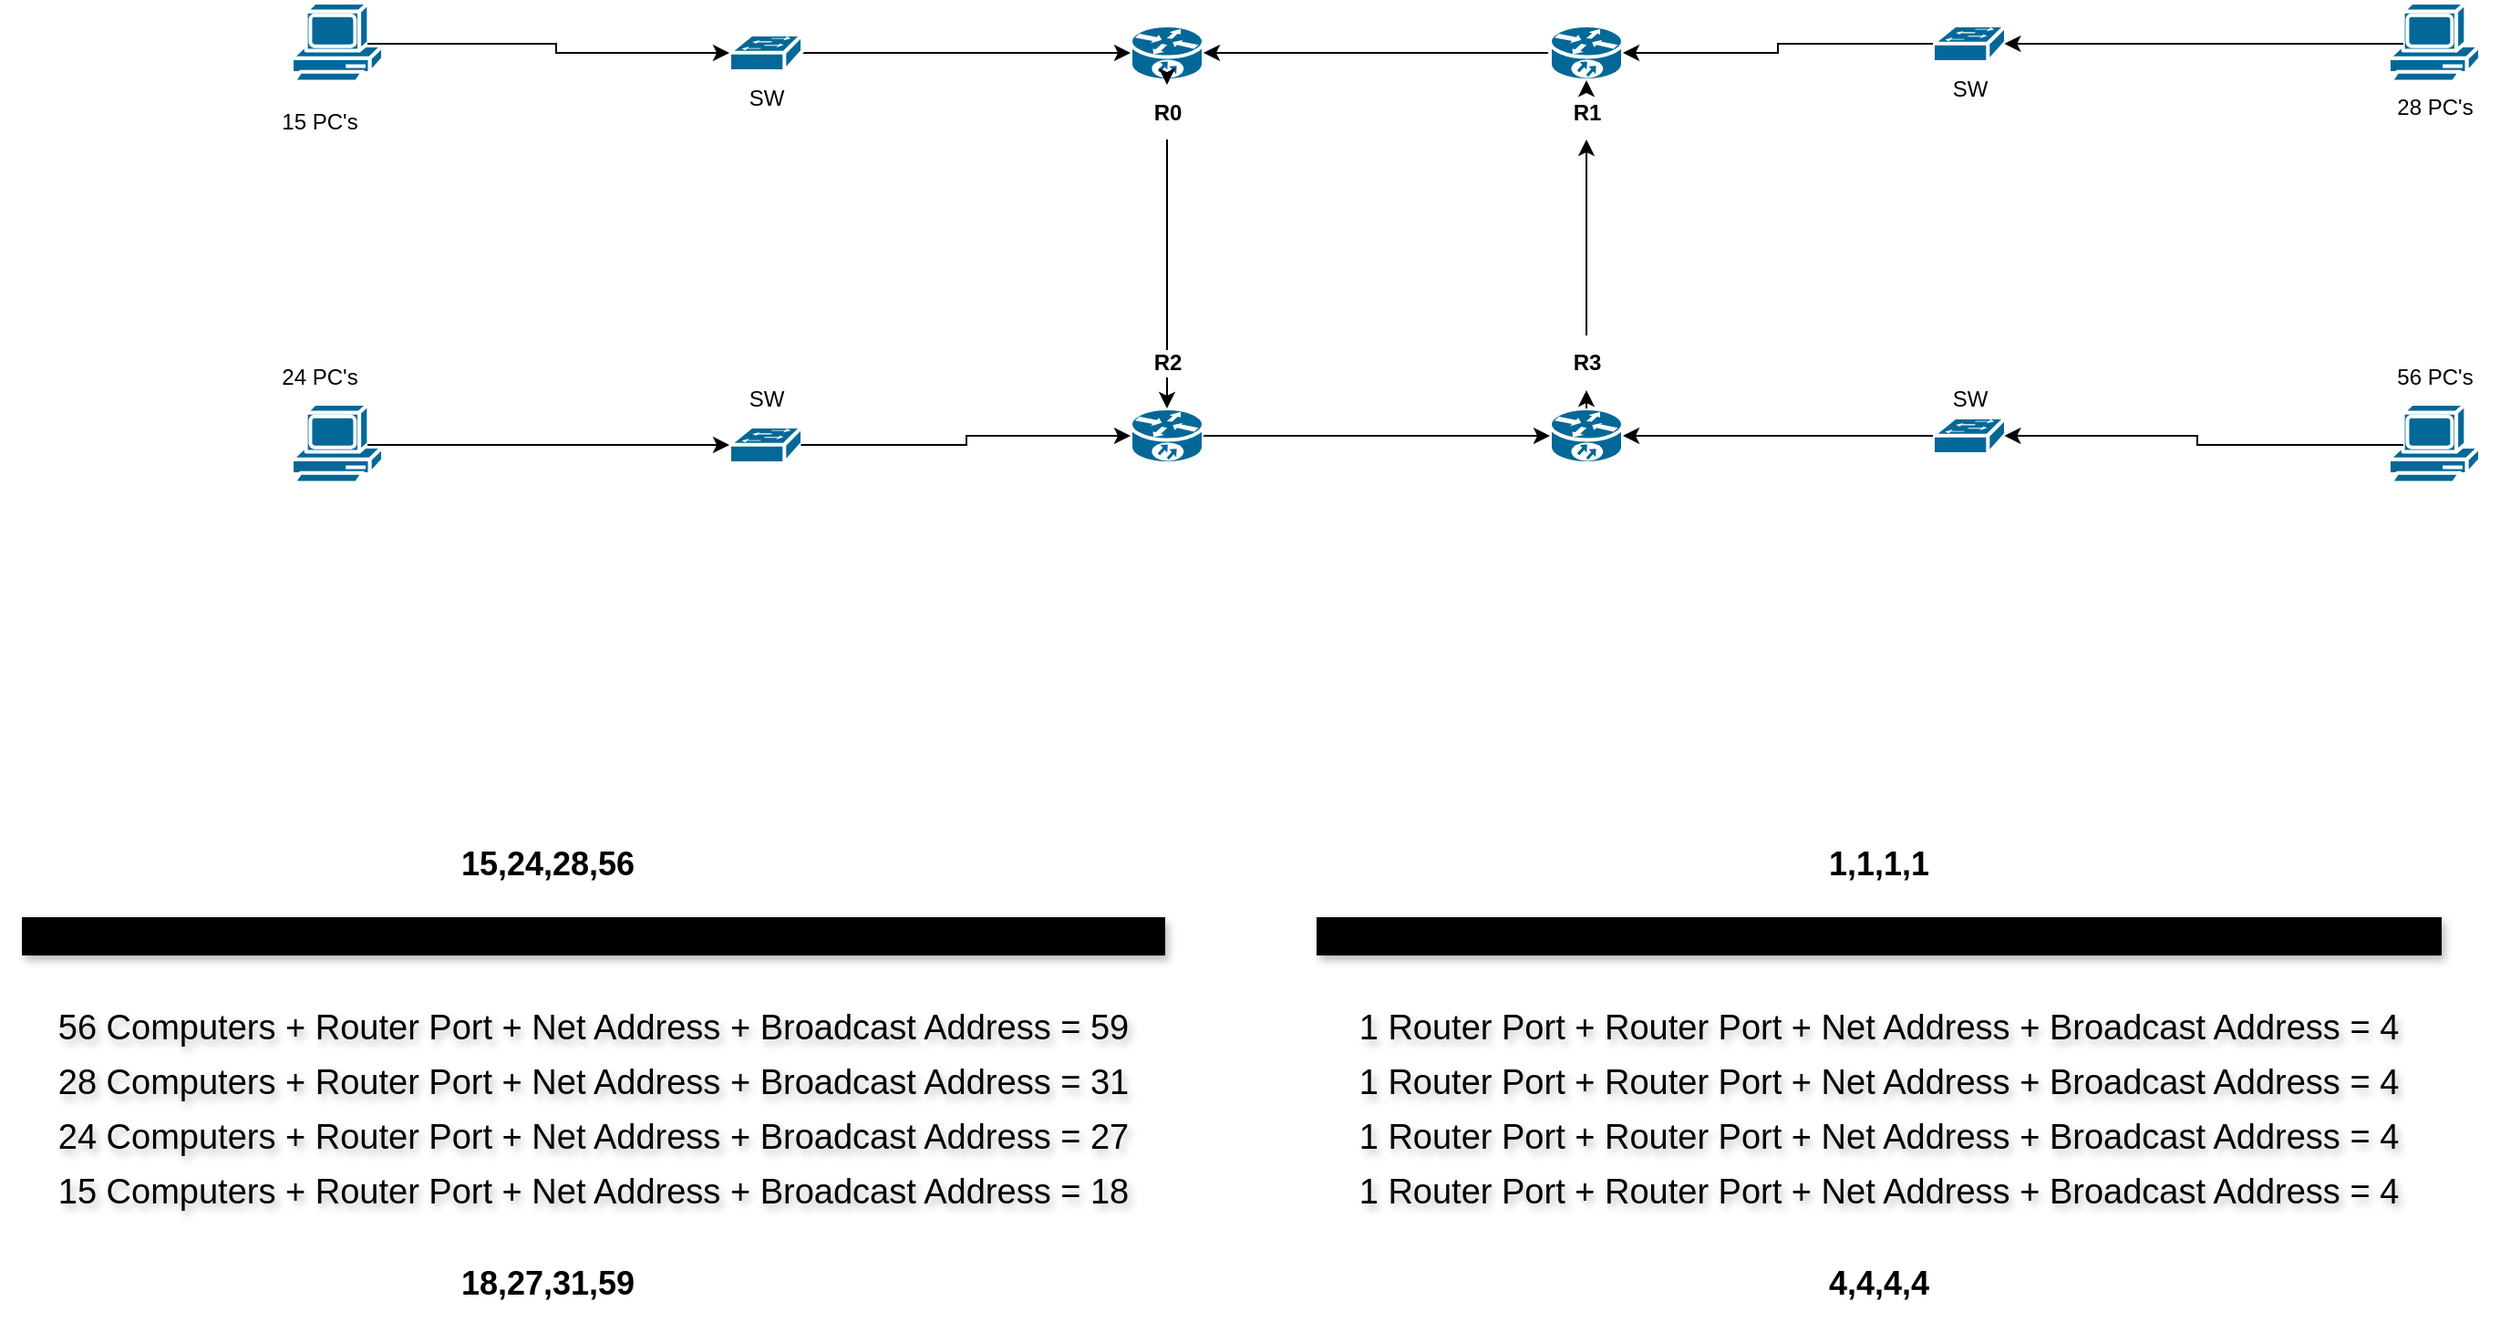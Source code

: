 <mxfile version="27.0.9">
  <diagram name="Page-1" id="5Tx74xS0qSwGj4PKJpqM">
    <mxGraphModel dx="2435" dy="878" grid="1" gridSize="10" guides="1" tooltips="1" connect="1" arrows="1" fold="1" page="1" pageScale="1" pageWidth="850" pageHeight="1100" math="0" shadow="0">
      <root>
        <mxCell id="0" />
        <mxCell id="1" parent="0" />
        <mxCell id="ZUMvITLSYGSGIxtLo2zt-1" value="" style="shape=mxgraph.cisco.routers.10700;sketch=0;html=1;pointerEvents=1;dashed=0;fillColor=#036897;strokeColor=#ffffff;strokeWidth=2;verticalLabelPosition=bottom;verticalAlign=top;align=center;outlineConnect=0;" vertex="1" parent="1">
          <mxGeometry x="240" y="150" width="40" height="30" as="geometry" />
        </mxCell>
        <mxCell id="ZUMvITLSYGSGIxtLo2zt-20" style="edgeStyle=orthogonalEdgeStyle;rounded=0;orthogonalLoop=1;jettySize=auto;html=1;exitX=0;exitY=0.5;exitDx=0;exitDy=0;exitPerimeter=0;" edge="1" parent="1" source="ZUMvITLSYGSGIxtLo2zt-2" target="ZUMvITLSYGSGIxtLo2zt-1">
          <mxGeometry relative="1" as="geometry" />
        </mxCell>
        <mxCell id="ZUMvITLSYGSGIxtLo2zt-2" value="" style="shape=mxgraph.cisco.routers.10700;sketch=0;html=1;pointerEvents=1;dashed=0;fillColor=#036897;strokeColor=#ffffff;strokeWidth=2;verticalLabelPosition=bottom;verticalAlign=top;align=center;outlineConnect=0;" vertex="1" parent="1">
          <mxGeometry x="470" y="150" width="40" height="30" as="geometry" />
        </mxCell>
        <mxCell id="ZUMvITLSYGSGIxtLo2zt-3" value="" style="shape=mxgraph.cisco.routers.10700;sketch=0;html=1;pointerEvents=1;dashed=0;fillColor=#036897;strokeColor=#ffffff;strokeWidth=2;verticalLabelPosition=bottom;verticalAlign=top;align=center;outlineConnect=0;" vertex="1" parent="1">
          <mxGeometry x="240" y="360" width="40" height="30" as="geometry" />
        </mxCell>
        <mxCell id="ZUMvITLSYGSGIxtLo2zt-4" value="" style="shape=mxgraph.cisco.routers.10700;sketch=0;html=1;pointerEvents=1;dashed=0;fillColor=#036897;strokeColor=#ffffff;strokeWidth=2;verticalLabelPosition=bottom;verticalAlign=top;align=center;outlineConnect=0;" vertex="1" parent="1">
          <mxGeometry x="470" y="360" width="40" height="30" as="geometry" />
        </mxCell>
        <mxCell id="ZUMvITLSYGSGIxtLo2zt-21" style="edgeStyle=orthogonalEdgeStyle;rounded=0;orthogonalLoop=1;jettySize=auto;html=1;exitX=0.98;exitY=0.5;exitDx=0;exitDy=0;exitPerimeter=0;" edge="1" parent="1" source="ZUMvITLSYGSGIxtLo2zt-6" target="ZUMvITLSYGSGIxtLo2zt-1">
          <mxGeometry relative="1" as="geometry" />
        </mxCell>
        <mxCell id="ZUMvITLSYGSGIxtLo2zt-6" value="" style="shape=mxgraph.cisco.switches.workgroup_switch;sketch=0;html=1;pointerEvents=1;dashed=0;fillColor=#036897;strokeColor=#ffffff;strokeWidth=2;verticalLabelPosition=bottom;verticalAlign=top;align=center;outlineConnect=0;" vertex="1" parent="1">
          <mxGeometry x="20" y="155" width="40" height="20" as="geometry" />
        </mxCell>
        <mxCell id="ZUMvITLSYGSGIxtLo2zt-7" value="" style="shape=mxgraph.cisco.switches.workgroup_switch;sketch=0;html=1;pointerEvents=1;dashed=0;fillColor=#036897;strokeColor=#ffffff;strokeWidth=2;verticalLabelPosition=bottom;verticalAlign=top;align=center;outlineConnect=0;" vertex="1" parent="1">
          <mxGeometry x="20" y="370" width="40" height="20" as="geometry" />
        </mxCell>
        <mxCell id="ZUMvITLSYGSGIxtLo2zt-9" value="" style="shape=mxgraph.cisco.switches.workgroup_switch;sketch=0;html=1;pointerEvents=1;dashed=0;fillColor=#036897;strokeColor=#ffffff;strokeWidth=2;verticalLabelPosition=bottom;verticalAlign=top;align=center;outlineConnect=0;" vertex="1" parent="1">
          <mxGeometry x="680" y="150" width="40" height="20" as="geometry" />
        </mxCell>
        <mxCell id="ZUMvITLSYGSGIxtLo2zt-10" value="" style="shape=mxgraph.cisco.switches.workgroup_switch;sketch=0;html=1;pointerEvents=1;dashed=0;fillColor=#036897;strokeColor=#ffffff;strokeWidth=2;verticalLabelPosition=bottom;verticalAlign=top;align=center;outlineConnect=0;" vertex="1" parent="1">
          <mxGeometry x="680" y="365" width="40" height="20" as="geometry" />
        </mxCell>
        <mxCell id="ZUMvITLSYGSGIxtLo2zt-11" value="" style="shape=mxgraph.cisco.computers_and_peripherals.pc;sketch=0;html=1;pointerEvents=1;dashed=0;fillColor=#036897;strokeColor=#ffffff;strokeWidth=2;verticalLabelPosition=bottom;verticalAlign=top;align=center;outlineConnect=0;" vertex="1" parent="1">
          <mxGeometry x="-220" y="137.5" width="50" height="45" as="geometry" />
        </mxCell>
        <mxCell id="ZUMvITLSYGSGIxtLo2zt-12" value="" style="shape=mxgraph.cisco.computers_and_peripherals.pc;sketch=0;html=1;pointerEvents=1;dashed=0;fillColor=#036897;strokeColor=#ffffff;strokeWidth=2;verticalLabelPosition=bottom;verticalAlign=top;align=center;outlineConnect=0;" vertex="1" parent="1">
          <mxGeometry x="-220" y="357.5" width="50" height="45" as="geometry" />
        </mxCell>
        <mxCell id="ZUMvITLSYGSGIxtLo2zt-13" value="" style="shape=mxgraph.cisco.computers_and_peripherals.pc;sketch=0;html=1;pointerEvents=1;dashed=0;fillColor=#036897;strokeColor=#ffffff;strokeWidth=2;verticalLabelPosition=bottom;verticalAlign=top;align=center;outlineConnect=0;" vertex="1" parent="1">
          <mxGeometry x="930" y="137.5" width="50" height="45" as="geometry" />
        </mxCell>
        <mxCell id="ZUMvITLSYGSGIxtLo2zt-14" value="" style="shape=mxgraph.cisco.computers_and_peripherals.pc;sketch=0;html=1;pointerEvents=1;dashed=0;fillColor=#036897;strokeColor=#ffffff;strokeWidth=2;verticalLabelPosition=bottom;verticalAlign=top;align=center;outlineConnect=0;" vertex="1" parent="1">
          <mxGeometry x="930" y="357.5" width="50" height="45" as="geometry" />
        </mxCell>
        <mxCell id="ZUMvITLSYGSGIxtLo2zt-16" style="edgeStyle=orthogonalEdgeStyle;rounded=0;orthogonalLoop=1;jettySize=auto;html=1;exitX=0.5;exitY=1;exitDx=0;exitDy=0;exitPerimeter=0;entryX=0.5;entryY=0;entryDx=0;entryDy=0;entryPerimeter=0;" edge="1" parent="1" source="ZUMvITLSYGSGIxtLo2zt-39" target="ZUMvITLSYGSGIxtLo2zt-3">
          <mxGeometry relative="1" as="geometry" />
        </mxCell>
        <mxCell id="ZUMvITLSYGSGIxtLo2zt-18" style="edgeStyle=orthogonalEdgeStyle;rounded=0;orthogonalLoop=1;jettySize=auto;html=1;exitX=1;exitY=0.5;exitDx=0;exitDy=0;exitPerimeter=0;entryX=0;entryY=0.5;entryDx=0;entryDy=0;entryPerimeter=0;" edge="1" parent="1" source="ZUMvITLSYGSGIxtLo2zt-3" target="ZUMvITLSYGSGIxtLo2zt-4">
          <mxGeometry relative="1" as="geometry" />
        </mxCell>
        <mxCell id="ZUMvITLSYGSGIxtLo2zt-19" style="edgeStyle=orthogonalEdgeStyle;rounded=0;orthogonalLoop=1;jettySize=auto;html=1;exitX=0.5;exitY=0;exitDx=0;exitDy=0;exitPerimeter=0;entryX=0.5;entryY=1;entryDx=0;entryDy=0;entryPerimeter=0;" edge="1" parent="1" source="ZUMvITLSYGSGIxtLo2zt-43" target="ZUMvITLSYGSGIxtLo2zt-2">
          <mxGeometry relative="1" as="geometry" />
        </mxCell>
        <mxCell id="ZUMvITLSYGSGIxtLo2zt-22" style="edgeStyle=orthogonalEdgeStyle;rounded=0;orthogonalLoop=1;jettySize=auto;html=1;exitX=0.98;exitY=0.5;exitDx=0;exitDy=0;exitPerimeter=0;entryX=0;entryY=0.5;entryDx=0;entryDy=0;entryPerimeter=0;" edge="1" parent="1" source="ZUMvITLSYGSGIxtLo2zt-7" target="ZUMvITLSYGSGIxtLo2zt-3">
          <mxGeometry relative="1" as="geometry" />
        </mxCell>
        <mxCell id="ZUMvITLSYGSGIxtLo2zt-23" style="edgeStyle=orthogonalEdgeStyle;rounded=0;orthogonalLoop=1;jettySize=auto;html=1;exitX=0;exitY=0.5;exitDx=0;exitDy=0;exitPerimeter=0;entryX=1;entryY=0.5;entryDx=0;entryDy=0;entryPerimeter=0;" edge="1" parent="1" source="ZUMvITLSYGSGIxtLo2zt-10" target="ZUMvITLSYGSGIxtLo2zt-4">
          <mxGeometry relative="1" as="geometry" />
        </mxCell>
        <mxCell id="ZUMvITLSYGSGIxtLo2zt-24" style="edgeStyle=orthogonalEdgeStyle;rounded=0;orthogonalLoop=1;jettySize=auto;html=1;exitX=0;exitY=0.5;exitDx=0;exitDy=0;exitPerimeter=0;entryX=1;entryY=0.5;entryDx=0;entryDy=0;entryPerimeter=0;" edge="1" parent="1" source="ZUMvITLSYGSGIxtLo2zt-9" target="ZUMvITLSYGSGIxtLo2zt-2">
          <mxGeometry relative="1" as="geometry" />
        </mxCell>
        <mxCell id="ZUMvITLSYGSGIxtLo2zt-25" style="edgeStyle=orthogonalEdgeStyle;rounded=0;orthogonalLoop=1;jettySize=auto;html=1;exitX=0.83;exitY=0.5;exitDx=0;exitDy=0;exitPerimeter=0;entryX=0;entryY=0.5;entryDx=0;entryDy=0;entryPerimeter=0;" edge="1" parent="1" source="ZUMvITLSYGSGIxtLo2zt-11" target="ZUMvITLSYGSGIxtLo2zt-6">
          <mxGeometry relative="1" as="geometry" />
        </mxCell>
        <mxCell id="ZUMvITLSYGSGIxtLo2zt-26" style="edgeStyle=orthogonalEdgeStyle;rounded=0;orthogonalLoop=1;jettySize=auto;html=1;exitX=0.83;exitY=0.5;exitDx=0;exitDy=0;exitPerimeter=0;entryX=0;entryY=0.5;entryDx=0;entryDy=0;entryPerimeter=0;" edge="1" parent="1" source="ZUMvITLSYGSGIxtLo2zt-12" target="ZUMvITLSYGSGIxtLo2zt-7">
          <mxGeometry relative="1" as="geometry" />
        </mxCell>
        <mxCell id="ZUMvITLSYGSGIxtLo2zt-27" style="edgeStyle=orthogonalEdgeStyle;rounded=0;orthogonalLoop=1;jettySize=auto;html=1;exitX=0.16;exitY=0.5;exitDx=0;exitDy=0;exitPerimeter=0;entryX=0.98;entryY=0.5;entryDx=0;entryDy=0;entryPerimeter=0;" edge="1" parent="1" source="ZUMvITLSYGSGIxtLo2zt-13" target="ZUMvITLSYGSGIxtLo2zt-9">
          <mxGeometry relative="1" as="geometry" />
        </mxCell>
        <mxCell id="ZUMvITLSYGSGIxtLo2zt-28" style="edgeStyle=orthogonalEdgeStyle;rounded=0;orthogonalLoop=1;jettySize=auto;html=1;exitX=0.16;exitY=0.5;exitDx=0;exitDy=0;exitPerimeter=0;entryX=0.98;entryY=0.5;entryDx=0;entryDy=0;entryPerimeter=0;" edge="1" parent="1" source="ZUMvITLSYGSGIxtLo2zt-14" target="ZUMvITLSYGSGIxtLo2zt-10">
          <mxGeometry relative="1" as="geometry" />
        </mxCell>
        <mxCell id="ZUMvITLSYGSGIxtLo2zt-29" value="15 PC&#39;s" style="text;html=1;align=center;verticalAlign=middle;resizable=0;points=[];autosize=1;strokeColor=none;fillColor=none;" vertex="1" parent="1">
          <mxGeometry x="-240" y="188" width="70" height="30" as="geometry" />
        </mxCell>
        <mxCell id="ZUMvITLSYGSGIxtLo2zt-30" value="24 PC&#39;s" style="text;html=1;align=center;verticalAlign=middle;resizable=0;points=[];autosize=1;strokeColor=none;fillColor=none;" vertex="1" parent="1">
          <mxGeometry x="-240" y="327.5" width="70" height="30" as="geometry" />
        </mxCell>
        <mxCell id="ZUMvITLSYGSGIxtLo2zt-33" value="28 PC&#39;s" style="text;html=1;align=center;verticalAlign=middle;resizable=0;points=[];autosize=1;strokeColor=none;fillColor=none;" vertex="1" parent="1">
          <mxGeometry x="920" y="180" width="70" height="30" as="geometry" />
        </mxCell>
        <mxCell id="ZUMvITLSYGSGIxtLo2zt-34" value="56 PC&#39;s" style="text;html=1;align=center;verticalAlign=middle;resizable=0;points=[];autosize=1;strokeColor=none;fillColor=none;" vertex="1" parent="1">
          <mxGeometry x="920" y="327.5" width="70" height="30" as="geometry" />
        </mxCell>
        <mxCell id="ZUMvITLSYGSGIxtLo2zt-35" value="SW" style="text;html=1;align=center;verticalAlign=middle;resizable=0;points=[];autosize=1;strokeColor=none;fillColor=none;" vertex="1" parent="1">
          <mxGeometry x="20" y="175" width="40" height="30" as="geometry" />
        </mxCell>
        <mxCell id="ZUMvITLSYGSGIxtLo2zt-36" value="SW" style="text;html=1;align=center;verticalAlign=middle;resizable=0;points=[];autosize=1;strokeColor=none;fillColor=none;" vertex="1" parent="1">
          <mxGeometry x="20" y="340" width="40" height="30" as="geometry" />
        </mxCell>
        <mxCell id="ZUMvITLSYGSGIxtLo2zt-37" value="SW" style="text;html=1;align=center;verticalAlign=middle;resizable=0;points=[];autosize=1;strokeColor=none;fillColor=none;" vertex="1" parent="1">
          <mxGeometry x="680" y="170" width="40" height="30" as="geometry" />
        </mxCell>
        <mxCell id="ZUMvITLSYGSGIxtLo2zt-38" value="SW" style="text;html=1;align=center;verticalAlign=middle;resizable=0;points=[];autosize=1;strokeColor=none;fillColor=none;" vertex="1" parent="1">
          <mxGeometry x="680" y="340" width="40" height="30" as="geometry" />
        </mxCell>
        <mxCell id="ZUMvITLSYGSGIxtLo2zt-40" value="" style="edgeStyle=orthogonalEdgeStyle;rounded=0;orthogonalLoop=1;jettySize=auto;html=1;exitX=0.5;exitY=1;exitDx=0;exitDy=0;exitPerimeter=0;entryX=0.5;entryY=0;entryDx=0;entryDy=0;entryPerimeter=0;" edge="1" parent="1" source="ZUMvITLSYGSGIxtLo2zt-1" target="ZUMvITLSYGSGIxtLo2zt-39">
          <mxGeometry relative="1" as="geometry">
            <mxPoint x="260" y="180" as="sourcePoint" />
            <mxPoint x="260" y="360" as="targetPoint" />
          </mxGeometry>
        </mxCell>
        <mxCell id="ZUMvITLSYGSGIxtLo2zt-39" value="&lt;b&gt;R0&lt;/b&gt;" style="text;html=1;align=center;verticalAlign=middle;resizable=0;points=[];autosize=1;strokeColor=none;fillColor=none;" vertex="1" parent="1">
          <mxGeometry x="240" y="182.5" width="40" height="30" as="geometry" />
        </mxCell>
        <mxCell id="ZUMvITLSYGSGIxtLo2zt-44" value="" style="edgeStyle=orthogonalEdgeStyle;rounded=0;orthogonalLoop=1;jettySize=auto;html=1;exitX=0.5;exitY=0;exitDx=0;exitDy=0;exitPerimeter=0;entryX=0.5;entryY=1;entryDx=0;entryDy=0;entryPerimeter=0;" edge="1" parent="1" source="ZUMvITLSYGSGIxtLo2zt-46" target="ZUMvITLSYGSGIxtLo2zt-43">
          <mxGeometry relative="1" as="geometry">
            <mxPoint x="490" y="360" as="sourcePoint" />
            <mxPoint x="490" y="180" as="targetPoint" />
          </mxGeometry>
        </mxCell>
        <mxCell id="ZUMvITLSYGSGIxtLo2zt-43" value="&lt;b&gt;R1&lt;/b&gt;" style="text;html=1;align=center;verticalAlign=middle;resizable=0;points=[];autosize=1;strokeColor=none;fillColor=none;" vertex="1" parent="1">
          <mxGeometry x="470" y="182.5" width="40" height="30" as="geometry" />
        </mxCell>
        <mxCell id="ZUMvITLSYGSGIxtLo2zt-45" value="&lt;b&gt;R2&lt;/b&gt;" style="text;html=1;align=center;verticalAlign=middle;resizable=0;points=[];autosize=1;strokeColor=none;fillColor=none;labelBackgroundColor=default;" vertex="1" parent="1">
          <mxGeometry x="240" y="320" width="40" height="30" as="geometry" />
        </mxCell>
        <mxCell id="ZUMvITLSYGSGIxtLo2zt-47" value="" style="edgeStyle=orthogonalEdgeStyle;rounded=0;orthogonalLoop=1;jettySize=auto;html=1;exitX=0.5;exitY=0;exitDx=0;exitDy=0;exitPerimeter=0;entryX=0.5;entryY=1;entryDx=0;entryDy=0;entryPerimeter=0;" edge="1" parent="1" source="ZUMvITLSYGSGIxtLo2zt-4" target="ZUMvITLSYGSGIxtLo2zt-46">
          <mxGeometry relative="1" as="geometry">
            <mxPoint x="490" y="360" as="sourcePoint" />
            <mxPoint x="490" y="213" as="targetPoint" />
          </mxGeometry>
        </mxCell>
        <mxCell id="ZUMvITLSYGSGIxtLo2zt-46" value="&lt;b&gt;R3&lt;/b&gt;" style="text;html=1;align=center;verticalAlign=middle;resizable=0;points=[];autosize=1;strokeColor=none;fillColor=none;labelBackgroundColor=default;" vertex="1" parent="1">
          <mxGeometry x="470" y="320" width="40" height="30" as="geometry" />
        </mxCell>
        <mxCell id="ZUMvITLSYGSGIxtLo2zt-48" value="&lt;font style=&quot;font-size: 18px;&quot;&gt;&lt;b&gt;15,24,28,56&lt;/b&gt;&lt;/font&gt;" style="text;html=1;align=center;verticalAlign=middle;resizable=0;points=[];autosize=1;strokeColor=none;fillColor=none;" vertex="1" parent="1">
          <mxGeometry x="-140" y="590" width="120" height="40" as="geometry" />
        </mxCell>
        <mxCell id="ZUMvITLSYGSGIxtLo2zt-49" value="&lt;font style=&quot;font-size: 18px;&quot;&gt;&lt;b&gt;18,27,31,59&lt;/b&gt;&lt;/font&gt;" style="text;html=1;align=center;verticalAlign=middle;resizable=0;points=[];autosize=1;strokeColor=none;fillColor=none;" vertex="1" parent="1">
          <mxGeometry x="-140" y="820" width="120" height="40" as="geometry" />
        </mxCell>
        <mxCell id="ZUMvITLSYGSGIxtLo2zt-51" value="&lt;span style=&quot;font-size: 18px;&quot;&gt;&lt;b&gt;1,1,1,1&lt;/b&gt;&lt;/span&gt;" style="text;html=1;align=center;verticalAlign=middle;resizable=0;points=[];autosize=1;strokeColor=none;fillColor=none;" vertex="1" parent="1">
          <mxGeometry x="610" y="590" width="80" height="40" as="geometry" />
        </mxCell>
        <mxCell id="ZUMvITLSYGSGIxtLo2zt-52" value="&lt;font style=&quot;font-size: 18px;&quot;&gt;&lt;b&gt;4,4,4,4&lt;/b&gt;&lt;/font&gt;" style="text;html=1;align=center;verticalAlign=middle;resizable=0;points=[];autosize=1;strokeColor=none;fillColor=none;" vertex="1" parent="1">
          <mxGeometry x="610" y="820" width="80" height="40" as="geometry" />
        </mxCell>
        <mxCell id="ZUMvITLSYGSGIxtLo2zt-54" value="&lt;font style=&quot;font-size: 19px; background-color: light-dark(rgb(0, 0, 0), rgb(22, 138, 20));&quot;&gt;&amp;nbsp; [No. Of Computers] + Router Port + Net Address + Broadcast Address =&amp;nbsp;&amp;nbsp;&lt;/font&gt;" style="text;html=1;align=center;verticalAlign=middle;resizable=0;points=[];autosize=1;strokeColor=none;fillColor=none;labelBackgroundColor=light-dark(default, #21d1e8);textShadow=1;" vertex="1" parent="1">
          <mxGeometry x="-380" y="630" width="650" height="40" as="geometry" />
        </mxCell>
        <mxCell id="ZUMvITLSYGSGIxtLo2zt-56" value="&lt;font style=&quot;font-size: 19px;&quot;&gt;56 Computers + Router Port + Net Address + Broadcast Address = 59&lt;/font&gt;" style="text;html=1;align=center;verticalAlign=middle;resizable=0;points=[];autosize=1;strokeColor=none;fillColor=none;labelBackgroundColor=none;textShadow=1;" vertex="1" parent="1">
          <mxGeometry x="-360" y="680" width="610" height="40" as="geometry" />
        </mxCell>
        <mxCell id="ZUMvITLSYGSGIxtLo2zt-57" value="&lt;font style=&quot;font-size: 19px;&quot;&gt;28 Computers + Router Port + Net Address + Broadcast Address = 31&lt;/font&gt;" style="text;html=1;align=center;verticalAlign=middle;resizable=0;points=[];autosize=1;strokeColor=none;fillColor=none;labelBackgroundColor=none;textShadow=1;" vertex="1" parent="1">
          <mxGeometry x="-360" y="710" width="610" height="40" as="geometry" />
        </mxCell>
        <mxCell id="ZUMvITLSYGSGIxtLo2zt-59" value="&lt;font style=&quot;font-size: 19px;&quot;&gt;15 Computers + Router Port + Net Address + Broadcast Address = 18&lt;/font&gt;" style="text;html=1;align=center;verticalAlign=middle;resizable=0;points=[];autosize=1;strokeColor=none;fillColor=none;labelBackgroundColor=none;textShadow=1;" vertex="1" parent="1">
          <mxGeometry x="-360" y="770" width="610" height="40" as="geometry" />
        </mxCell>
        <mxCell id="ZUMvITLSYGSGIxtLo2zt-60" value="&lt;font style=&quot;font-size: 19px;&quot;&gt;24 Computers + Router Port + Net Address + Broadcast Address = 27&lt;/font&gt;" style="text;html=1;align=center;verticalAlign=middle;resizable=0;points=[];autosize=1;strokeColor=none;fillColor=none;labelBackgroundColor=none;textShadow=1;" vertex="1" parent="1">
          <mxGeometry x="-360" y="740" width="610" height="40" as="geometry" />
        </mxCell>
        <mxCell id="ZUMvITLSYGSGIxtLo2zt-62" value="&lt;font style=&quot;font-size: 19px; background-color: light-dark(rgb(0, 0, 0), rgb(10, 0, 143));&quot;&gt;&amp;nbsp; 1 Router&#39;s Port + 2 Router&#39;s Port + Net Address + Broadcast Address =&amp;nbsp;&amp;nbsp;&lt;/font&gt;" style="text;html=1;align=center;verticalAlign=middle;resizable=0;points=[];autosize=1;strokeColor=none;fillColor=none;labelBackgroundColor=light-dark(default, #21d1e8);textShadow=1;" vertex="1" parent="1">
          <mxGeometry x="330" y="630" width="640" height="40" as="geometry" />
        </mxCell>
        <mxCell id="ZUMvITLSYGSGIxtLo2zt-63" value="&lt;font style=&quot;font-size: 19px;&quot;&gt;&lt;span&gt;1 Router Port&lt;/span&gt;&amp;nbsp;+ Router Port + Net Address + Broadcast Address = 4&lt;/font&gt;" style="text;html=1;align=center;verticalAlign=middle;resizable=0;points=[];autosize=1;strokeColor=none;fillColor=none;labelBackgroundColor=none;textShadow=1;" vertex="1" parent="1">
          <mxGeometry x="355" y="680" width="590" height="40" as="geometry" />
        </mxCell>
        <mxCell id="ZUMvITLSYGSGIxtLo2zt-64" value="&lt;font style=&quot;font-size: 19px;&quot;&gt;1 Router Port&amp;nbsp;+ Router Port + Net Address + Broadcast Address = 4&lt;/font&gt;" style="text;html=1;align=center;verticalAlign=middle;resizable=0;points=[];autosize=1;strokeColor=none;fillColor=none;labelBackgroundColor=none;textShadow=1;" vertex="1" parent="1">
          <mxGeometry x="355" y="710" width="590" height="40" as="geometry" />
        </mxCell>
        <mxCell id="ZUMvITLSYGSGIxtLo2zt-65" value="&lt;font style=&quot;font-size: 19px;&quot;&gt;1 Router Port&amp;nbsp;+ Router Port + Net Address + Broadcast Address = 4&lt;/font&gt;" style="text;html=1;align=center;verticalAlign=middle;resizable=0;points=[];autosize=1;strokeColor=none;fillColor=none;labelBackgroundColor=none;textShadow=1;" vertex="1" parent="1">
          <mxGeometry x="355" y="740" width="590" height="40" as="geometry" />
        </mxCell>
        <mxCell id="ZUMvITLSYGSGIxtLo2zt-66" value="&lt;font style=&quot;font-size: 19px;&quot;&gt;1 Router Port&amp;nbsp;+ Router Port + Net Address + Broadcast Address = 4&lt;/font&gt;" style="text;html=1;align=center;verticalAlign=middle;resizable=0;points=[];autosize=1;strokeColor=none;fillColor=none;labelBackgroundColor=none;textShadow=1;" vertex="1" parent="1">
          <mxGeometry x="355" y="770" width="590" height="40" as="geometry" />
        </mxCell>
      </root>
    </mxGraphModel>
  </diagram>
</mxfile>
